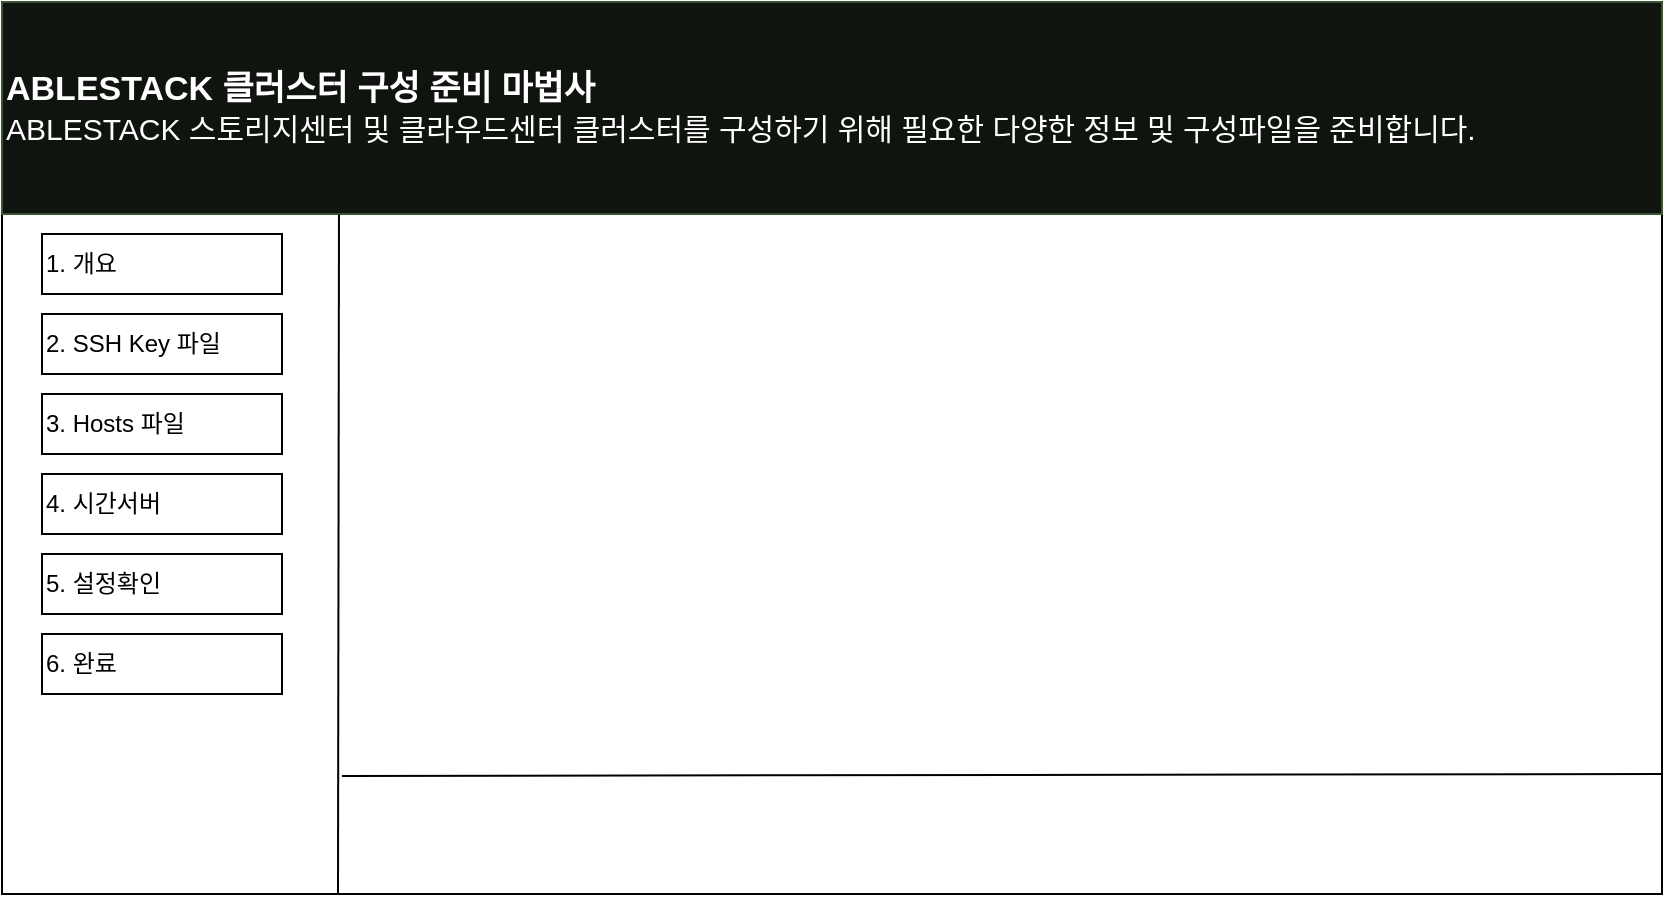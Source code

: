 <mxfile version="14.4.5" type="github">
  <diagram id="XoaDM2TkfQktanUWAJeV" name="Page-1">
    <mxGraphModel dx="945" dy="533" grid="1" gridSize="10" guides="1" tooltips="1" connect="1" arrows="1" fold="1" page="1" pageScale="1" pageWidth="1169" pageHeight="827" math="0" shadow="0">
      <root>
        <mxCell id="0" />
        <mxCell id="1" parent="0" />
        <mxCell id="__XMbqS7DblXaXG2py2k-1" value="" style="rounded=0;whiteSpace=wrap;html=1;" vertex="1" parent="1">
          <mxGeometry x="190" y="84" width="830" height="446" as="geometry" />
        </mxCell>
        <mxCell id="__XMbqS7DblXaXG2py2k-2" value="&lt;div style=&quot;&quot;&gt;&lt;font style=&quot;font-size: 17px&quot;&gt;&lt;b&gt;ABLESTACK 클러스터 구성 준비 마법사&lt;/b&gt;&lt;/font&gt;&lt;/div&gt;&lt;div style=&quot;font-size: 15px;&quot;&gt;&lt;font style=&quot;font-size: 15px&quot;&gt;ABLESTACK 스토리지센터 및 클라우드센터 클러스터를 구성하기 위해 필요한 다양한 정보 및 구성파일을 준비합니다.&lt;/font&gt;&lt;/div&gt;" style="text;html=1;strokeColor=#3A5431;align=left;verticalAlign=middle;whiteSpace=wrap;rounded=0;labelBackgroundColor=none;fontColor=#ffffff;fillColor=#10140F;" vertex="1" parent="1">
          <mxGeometry x="190" y="84" width="830" height="106" as="geometry" />
        </mxCell>
        <mxCell id="__XMbqS7DblXaXG2py2k-3" value="1. 개요" style="rounded=0;whiteSpace=wrap;html=1;align=left;" vertex="1" parent="1">
          <mxGeometry x="210" y="200" width="120" height="30" as="geometry" />
        </mxCell>
        <mxCell id="__XMbqS7DblXaXG2py2k-4" value="2. SSH Key 파일" style="rounded=0;whiteSpace=wrap;html=1;align=left;" vertex="1" parent="1">
          <mxGeometry x="210" y="240" width="120" height="30" as="geometry" />
        </mxCell>
        <mxCell id="__XMbqS7DblXaXG2py2k-5" value="3. Hosts 파일" style="rounded=0;whiteSpace=wrap;html=1;align=left;" vertex="1" parent="1">
          <mxGeometry x="210" y="280" width="120" height="30" as="geometry" />
        </mxCell>
        <mxCell id="__XMbqS7DblXaXG2py2k-6" value="5. 설정확인" style="rounded=0;whiteSpace=wrap;html=1;align=left;" vertex="1" parent="1">
          <mxGeometry x="210" y="360" width="120" height="30" as="geometry" />
        </mxCell>
        <mxCell id="__XMbqS7DblXaXG2py2k-7" value="4. 시간서버" style="rounded=0;whiteSpace=wrap;html=1;align=left;" vertex="1" parent="1">
          <mxGeometry x="210" y="320" width="120" height="30" as="geometry" />
        </mxCell>
        <mxCell id="__XMbqS7DblXaXG2py2k-8" value="6. 완료" style="rounded=0;whiteSpace=wrap;html=1;align=left;" vertex="1" parent="1">
          <mxGeometry x="210" y="400" width="120" height="30" as="geometry" />
        </mxCell>
        <mxCell id="__XMbqS7DblXaXG2py2k-11" value="" style="endArrow=none;html=1;fontColor=#FCFCFC;entryX=0.203;entryY=1.003;entryDx=0;entryDy=0;entryPerimeter=0;" edge="1" parent="1" target="__XMbqS7DblXaXG2py2k-2">
          <mxGeometry width="50" height="50" relative="1" as="geometry">
            <mxPoint x="358" y="530" as="sourcePoint" />
            <mxPoint x="640" y="230" as="targetPoint" />
          </mxGeometry>
        </mxCell>
        <mxCell id="__XMbqS7DblXaXG2py2k-12" value="" style="endArrow=none;html=1;fontColor=#FCFCFC;" edge="1" parent="1">
          <mxGeometry width="50" height="50" relative="1" as="geometry">
            <mxPoint x="360" y="471" as="sourcePoint" />
            <mxPoint x="1020" y="470" as="targetPoint" />
          </mxGeometry>
        </mxCell>
      </root>
    </mxGraphModel>
  </diagram>
</mxfile>

